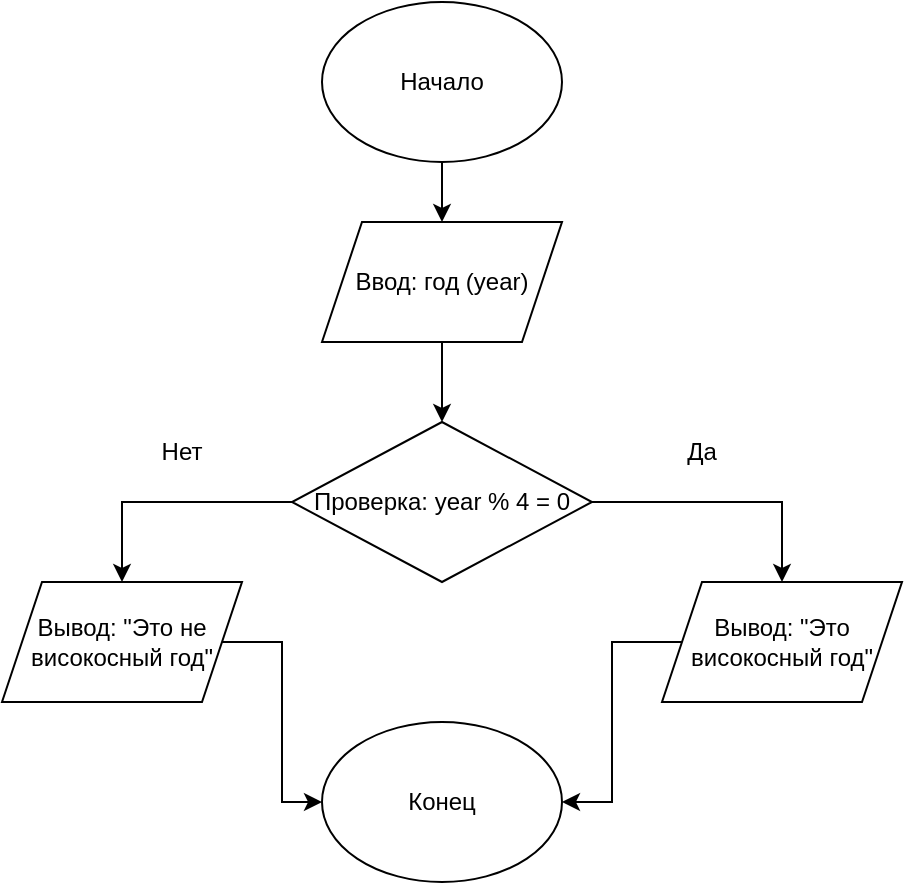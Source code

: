 <mxfile version="16.0.0" type="github">
  <diagram id="UC0HrTdK7Nj5UcmXFFME" name="Page-1">
    <mxGraphModel dx="782" dy="418" grid="1" gridSize="10" guides="1" tooltips="1" connect="1" arrows="1" fold="1" page="1" pageScale="1" pageWidth="827" pageHeight="1169" math="0" shadow="0">
      <root>
        <mxCell id="0" />
        <mxCell id="1" parent="0" />
        <mxCell id="_Uxp1DuwdEMMPWsk7u24-9" style="edgeStyle=orthogonalEdgeStyle;rounded=0;orthogonalLoop=1;jettySize=auto;html=1;entryX=0.5;entryY=0;entryDx=0;entryDy=0;" edge="1" parent="1" source="_Uxp1DuwdEMMPWsk7u24-1" target="_Uxp1DuwdEMMPWsk7u24-2">
          <mxGeometry relative="1" as="geometry" />
        </mxCell>
        <mxCell id="_Uxp1DuwdEMMPWsk7u24-1" value="Начало" style="ellipse;whiteSpace=wrap;html=1;" vertex="1" parent="1">
          <mxGeometry x="340" y="30" width="120" height="80" as="geometry" />
        </mxCell>
        <mxCell id="_Uxp1DuwdEMMPWsk7u24-10" style="edgeStyle=orthogonalEdgeStyle;rounded=0;orthogonalLoop=1;jettySize=auto;html=1;entryX=0.5;entryY=0;entryDx=0;entryDy=0;" edge="1" parent="1" source="_Uxp1DuwdEMMPWsk7u24-2" target="_Uxp1DuwdEMMPWsk7u24-3">
          <mxGeometry relative="1" as="geometry" />
        </mxCell>
        <mxCell id="_Uxp1DuwdEMMPWsk7u24-2" value="Ввод: год (year)" style="shape=parallelogram;perimeter=parallelogramPerimeter;whiteSpace=wrap;html=1;fixedSize=1;" vertex="1" parent="1">
          <mxGeometry x="340" y="140" width="120" height="60" as="geometry" />
        </mxCell>
        <mxCell id="_Uxp1DuwdEMMPWsk7u24-11" style="edgeStyle=orthogonalEdgeStyle;rounded=0;orthogonalLoop=1;jettySize=auto;html=1;entryX=0.5;entryY=0;entryDx=0;entryDy=0;" edge="1" parent="1" source="_Uxp1DuwdEMMPWsk7u24-3" target="_Uxp1DuwdEMMPWsk7u24-6">
          <mxGeometry relative="1" as="geometry" />
        </mxCell>
        <mxCell id="_Uxp1DuwdEMMPWsk7u24-12" style="edgeStyle=orthogonalEdgeStyle;rounded=0;orthogonalLoop=1;jettySize=auto;html=1;entryX=0.5;entryY=0;entryDx=0;entryDy=0;" edge="1" parent="1" source="_Uxp1DuwdEMMPWsk7u24-3" target="_Uxp1DuwdEMMPWsk7u24-7">
          <mxGeometry relative="1" as="geometry" />
        </mxCell>
        <mxCell id="_Uxp1DuwdEMMPWsk7u24-3" value="Проверка: year % 4 = 0" style="rhombus;whiteSpace=wrap;html=1;" vertex="1" parent="1">
          <mxGeometry x="325" y="240" width="150" height="80" as="geometry" />
        </mxCell>
        <mxCell id="_Uxp1DuwdEMMPWsk7u24-4" value="Да" style="text;html=1;strokeColor=none;fillColor=none;align=center;verticalAlign=middle;whiteSpace=wrap;rounded=0;" vertex="1" parent="1">
          <mxGeometry x="500" y="240" width="60" height="30" as="geometry" />
        </mxCell>
        <mxCell id="_Uxp1DuwdEMMPWsk7u24-5" value="Нет" style="text;html=1;strokeColor=none;fillColor=none;align=center;verticalAlign=middle;whiteSpace=wrap;rounded=0;" vertex="1" parent="1">
          <mxGeometry x="240" y="240" width="60" height="30" as="geometry" />
        </mxCell>
        <mxCell id="_Uxp1DuwdEMMPWsk7u24-18" style="edgeStyle=orthogonalEdgeStyle;rounded=0;orthogonalLoop=1;jettySize=auto;html=1;entryX=1;entryY=0.5;entryDx=0;entryDy=0;" edge="1" parent="1" source="_Uxp1DuwdEMMPWsk7u24-6" target="_Uxp1DuwdEMMPWsk7u24-8">
          <mxGeometry relative="1" as="geometry" />
        </mxCell>
        <mxCell id="_Uxp1DuwdEMMPWsk7u24-6" value="Вывод: &quot;Это високосный год&quot;" style="shape=parallelogram;perimeter=parallelogramPerimeter;whiteSpace=wrap;html=1;fixedSize=1;" vertex="1" parent="1">
          <mxGeometry x="510" y="320" width="120" height="60" as="geometry" />
        </mxCell>
        <mxCell id="_Uxp1DuwdEMMPWsk7u24-16" style="edgeStyle=orthogonalEdgeStyle;rounded=0;orthogonalLoop=1;jettySize=auto;html=1;entryX=0;entryY=0.5;entryDx=0;entryDy=0;" edge="1" parent="1" source="_Uxp1DuwdEMMPWsk7u24-7" target="_Uxp1DuwdEMMPWsk7u24-8">
          <mxGeometry relative="1" as="geometry" />
        </mxCell>
        <mxCell id="_Uxp1DuwdEMMPWsk7u24-7" value="Вывод: &quot;Это не високосный год&quot;" style="shape=parallelogram;perimeter=parallelogramPerimeter;whiteSpace=wrap;html=1;fixedSize=1;" vertex="1" parent="1">
          <mxGeometry x="180" y="320" width="120" height="60" as="geometry" />
        </mxCell>
        <mxCell id="_Uxp1DuwdEMMPWsk7u24-8" value="Конец" style="ellipse;whiteSpace=wrap;html=1;" vertex="1" parent="1">
          <mxGeometry x="340" y="390" width="120" height="80" as="geometry" />
        </mxCell>
      </root>
    </mxGraphModel>
  </diagram>
</mxfile>
